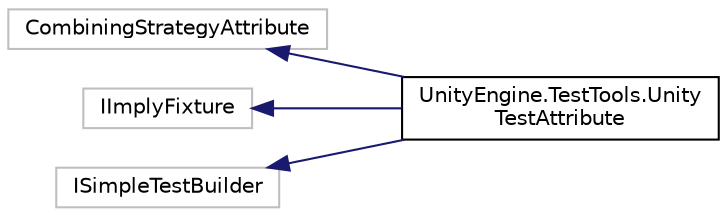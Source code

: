 digraph "Graphical Class Hierarchy"
{
 // LATEX_PDF_SIZE
  edge [fontname="Helvetica",fontsize="10",labelfontname="Helvetica",labelfontsize="10"];
  node [fontname="Helvetica",fontsize="10",shape=record];
  rankdir="LR";
  Node557 [label="CombiningStrategyAttribute",height=0.2,width=0.4,color="grey75", fillcolor="white", style="filled",tooltip=" "];
  Node557 -> Node0 [dir="back",color="midnightblue",fontsize="10",style="solid",fontname="Helvetica"];
  Node0 [label="UnityEngine.TestTools.Unity\lTestAttribute",height=0.2,width=0.4,color="black", fillcolor="white", style="filled",URL="$class_unity_engine_1_1_test_tools_1_1_unity_test_attribute.html",tooltip=" "];
  Node410 [label="IImplyFixture",height=0.2,width=0.4,color="grey75", fillcolor="white", style="filled",tooltip=" "];
  Node410 -> Node0 [dir="back",color="midnightblue",fontsize="10",style="solid",fontname="Helvetica"];
  Node350 [label="ISimpleTestBuilder",height=0.2,width=0.4,color="grey75", fillcolor="white", style="filled",tooltip=" "];
  Node350 -> Node0 [dir="back",color="midnightblue",fontsize="10",style="solid",fontname="Helvetica"];
}
